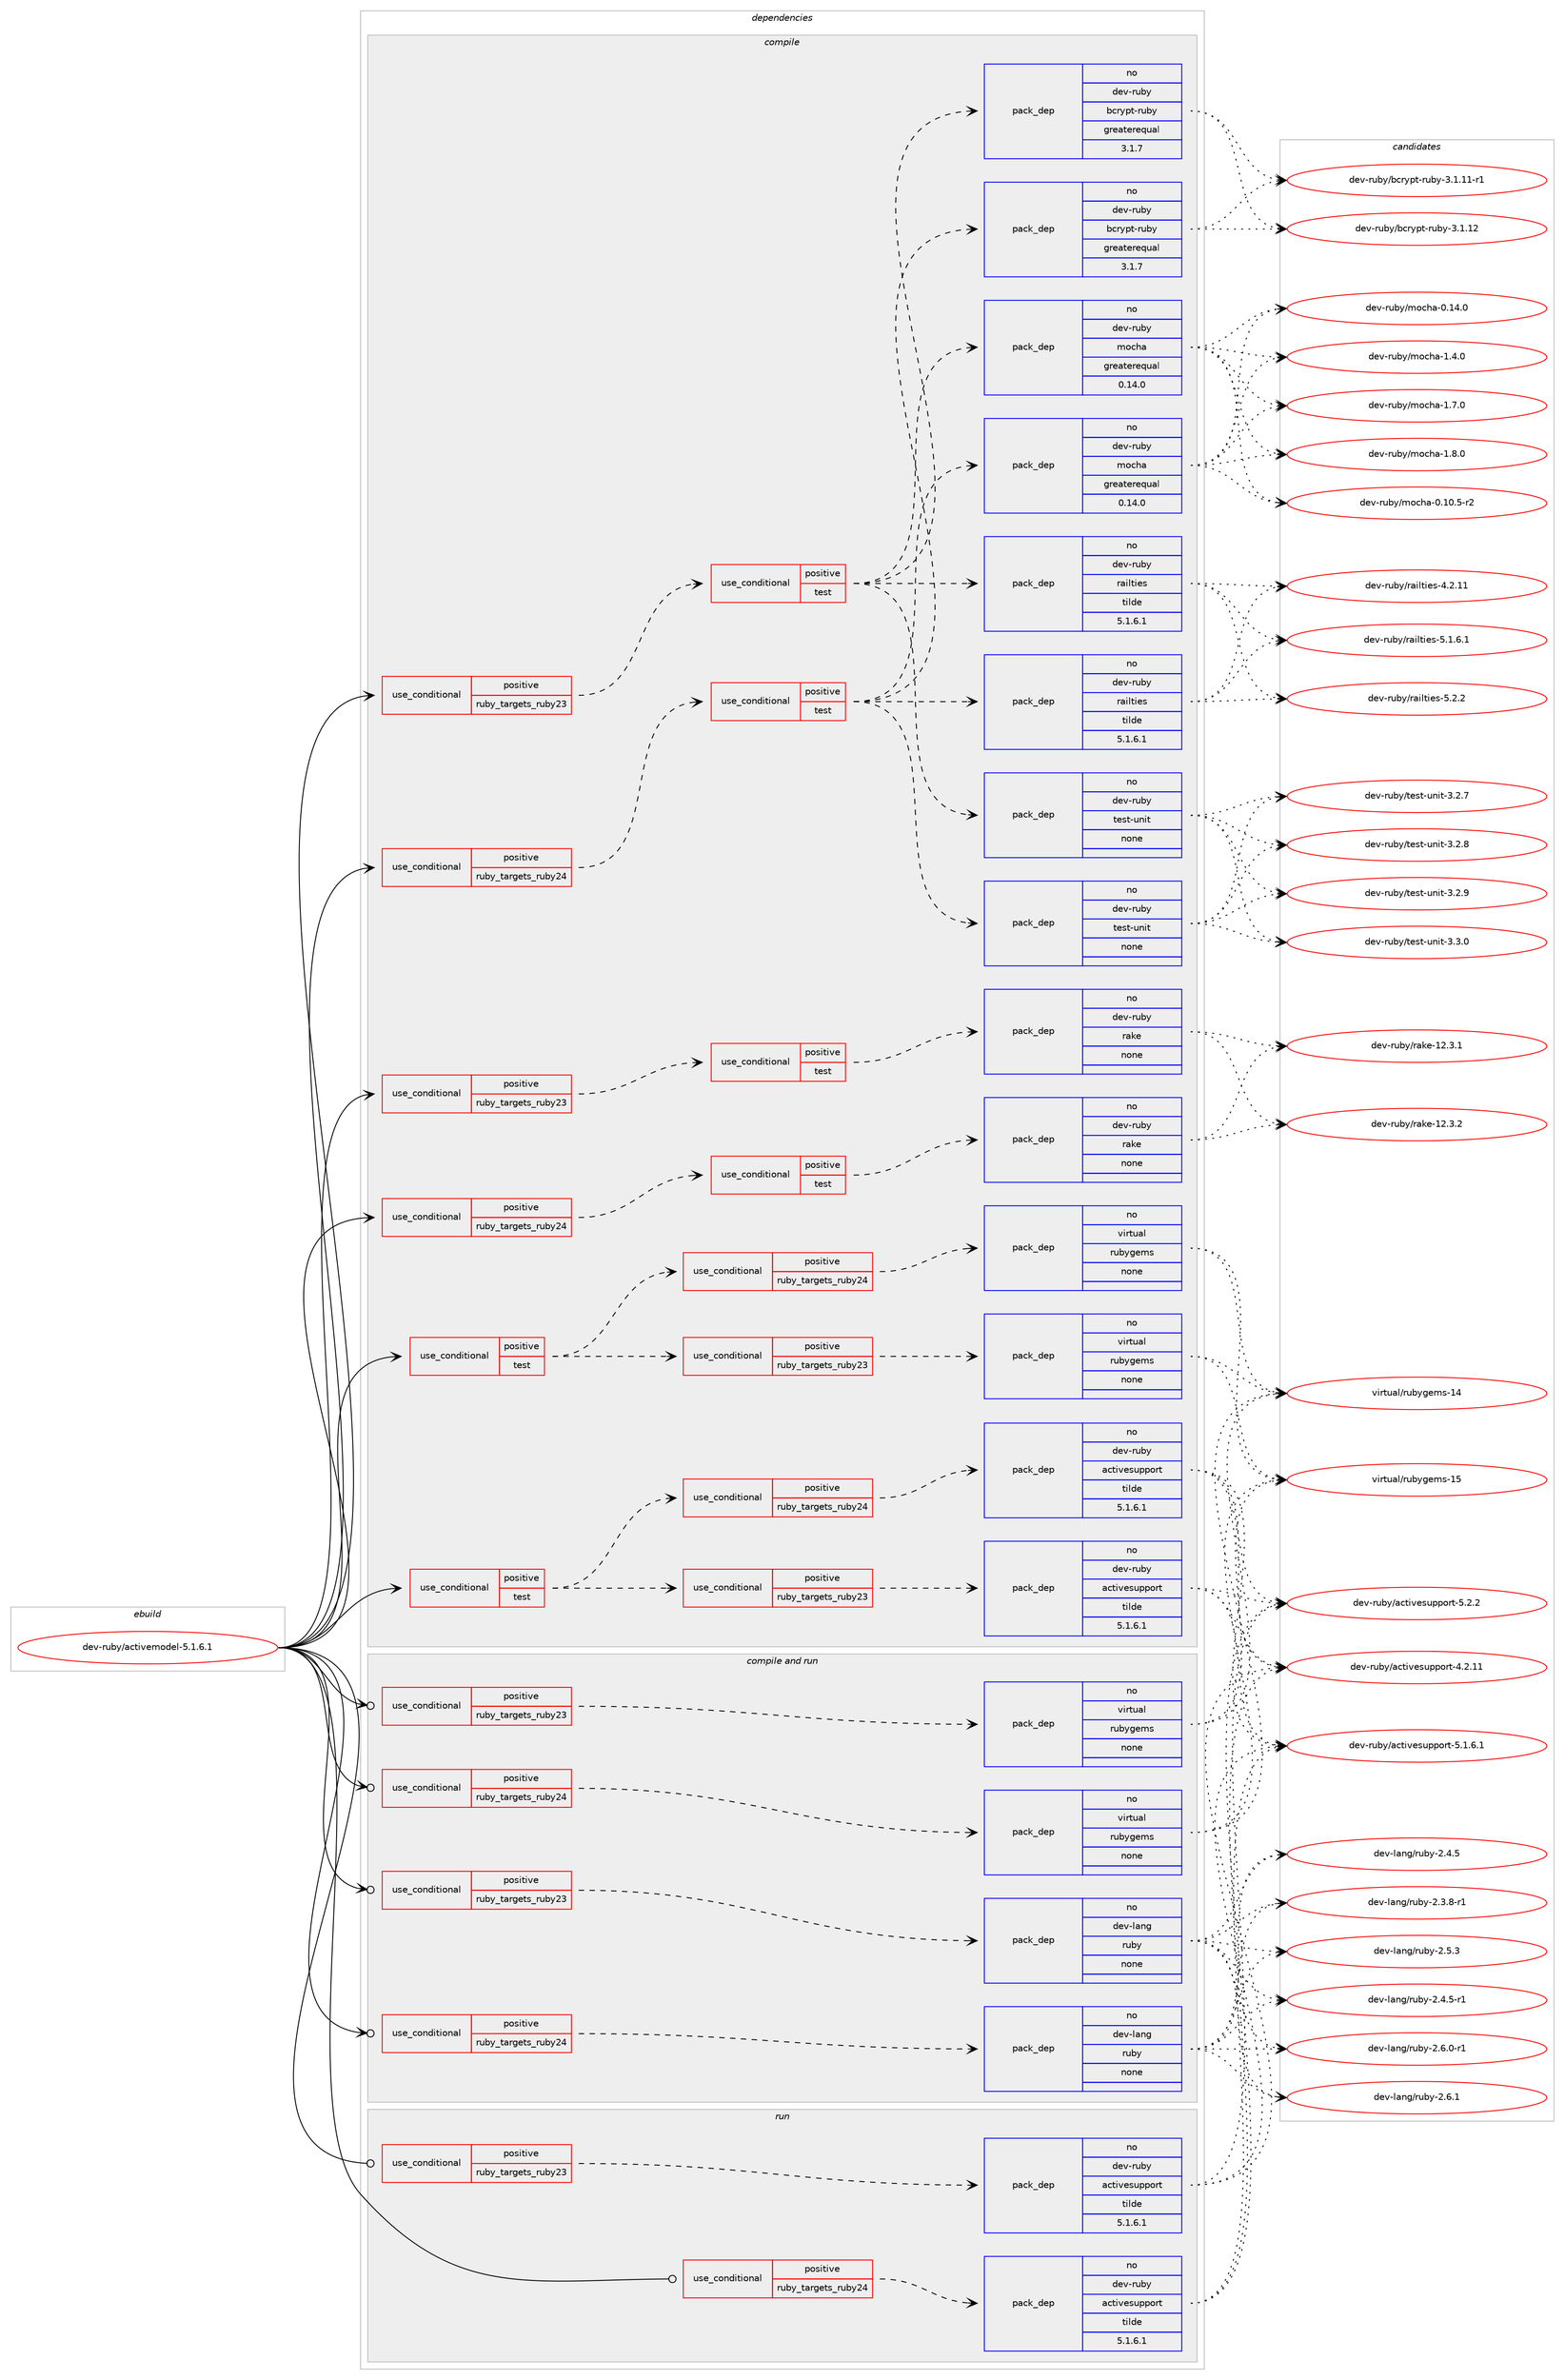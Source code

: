 digraph prolog {

# *************
# Graph options
# *************

newrank=true;
concentrate=true;
compound=true;
graph [rankdir=LR,fontname=Helvetica,fontsize=10,ranksep=1.5];#, ranksep=2.5, nodesep=0.2];
edge  [arrowhead=vee];
node  [fontname=Helvetica,fontsize=10];

# **********
# The ebuild
# **********

subgraph cluster_leftcol {
color=gray;
rank=same;
label=<<i>ebuild</i>>;
id [label="dev-ruby/activemodel-5.1.6.1", color=red, width=4, href="../dev-ruby/activemodel-5.1.6.1.svg"];
}

# ****************
# The dependencies
# ****************

subgraph cluster_midcol {
color=gray;
label=<<i>dependencies</i>>;
subgraph cluster_compile {
fillcolor="#eeeeee";
style=filled;
label=<<i>compile</i>>;
subgraph cond392471 {
dependency1479065 [label=<<TABLE BORDER="0" CELLBORDER="1" CELLSPACING="0" CELLPADDING="4"><TR><TD ROWSPAN="3" CELLPADDING="10">use_conditional</TD></TR><TR><TD>positive</TD></TR><TR><TD>ruby_targets_ruby23</TD></TR></TABLE>>, shape=none, color=red];
subgraph cond392472 {
dependency1479066 [label=<<TABLE BORDER="0" CELLBORDER="1" CELLSPACING="0" CELLPADDING="4"><TR><TD ROWSPAN="3" CELLPADDING="10">use_conditional</TD></TR><TR><TD>positive</TD></TR><TR><TD>test</TD></TR></TABLE>>, shape=none, color=red];
subgraph pack1063188 {
dependency1479067 [label=<<TABLE BORDER="0" CELLBORDER="1" CELLSPACING="0" CELLPADDING="4" WIDTH="220"><TR><TD ROWSPAN="6" CELLPADDING="30">pack_dep</TD></TR><TR><TD WIDTH="110">no</TD></TR><TR><TD>dev-ruby</TD></TR><TR><TD>railties</TD></TR><TR><TD>tilde</TD></TR><TR><TD>5.1.6.1</TD></TR></TABLE>>, shape=none, color=blue];
}
dependency1479066:e -> dependency1479067:w [weight=20,style="dashed",arrowhead="vee"];
subgraph pack1063189 {
dependency1479068 [label=<<TABLE BORDER="0" CELLBORDER="1" CELLSPACING="0" CELLPADDING="4" WIDTH="220"><TR><TD ROWSPAN="6" CELLPADDING="30">pack_dep</TD></TR><TR><TD WIDTH="110">no</TD></TR><TR><TD>dev-ruby</TD></TR><TR><TD>test-unit</TD></TR><TR><TD>none</TD></TR><TR><TD></TD></TR></TABLE>>, shape=none, color=blue];
}
dependency1479066:e -> dependency1479068:w [weight=20,style="dashed",arrowhead="vee"];
subgraph pack1063190 {
dependency1479069 [label=<<TABLE BORDER="0" CELLBORDER="1" CELLSPACING="0" CELLPADDING="4" WIDTH="220"><TR><TD ROWSPAN="6" CELLPADDING="30">pack_dep</TD></TR><TR><TD WIDTH="110">no</TD></TR><TR><TD>dev-ruby</TD></TR><TR><TD>mocha</TD></TR><TR><TD>greaterequal</TD></TR><TR><TD>0.14.0</TD></TR></TABLE>>, shape=none, color=blue];
}
dependency1479066:e -> dependency1479069:w [weight=20,style="dashed",arrowhead="vee"];
subgraph pack1063191 {
dependency1479070 [label=<<TABLE BORDER="0" CELLBORDER="1" CELLSPACING="0" CELLPADDING="4" WIDTH="220"><TR><TD ROWSPAN="6" CELLPADDING="30">pack_dep</TD></TR><TR><TD WIDTH="110">no</TD></TR><TR><TD>dev-ruby</TD></TR><TR><TD>bcrypt-ruby</TD></TR><TR><TD>greaterequal</TD></TR><TR><TD>3.1.7</TD></TR></TABLE>>, shape=none, color=blue];
}
dependency1479066:e -> dependency1479070:w [weight=20,style="dashed",arrowhead="vee"];
}
dependency1479065:e -> dependency1479066:w [weight=20,style="dashed",arrowhead="vee"];
}
id:e -> dependency1479065:w [weight=20,style="solid",arrowhead="vee"];
subgraph cond392473 {
dependency1479071 [label=<<TABLE BORDER="0" CELLBORDER="1" CELLSPACING="0" CELLPADDING="4"><TR><TD ROWSPAN="3" CELLPADDING="10">use_conditional</TD></TR><TR><TD>positive</TD></TR><TR><TD>ruby_targets_ruby23</TD></TR></TABLE>>, shape=none, color=red];
subgraph cond392474 {
dependency1479072 [label=<<TABLE BORDER="0" CELLBORDER="1" CELLSPACING="0" CELLPADDING="4"><TR><TD ROWSPAN="3" CELLPADDING="10">use_conditional</TD></TR><TR><TD>positive</TD></TR><TR><TD>test</TD></TR></TABLE>>, shape=none, color=red];
subgraph pack1063192 {
dependency1479073 [label=<<TABLE BORDER="0" CELLBORDER="1" CELLSPACING="0" CELLPADDING="4" WIDTH="220"><TR><TD ROWSPAN="6" CELLPADDING="30">pack_dep</TD></TR><TR><TD WIDTH="110">no</TD></TR><TR><TD>dev-ruby</TD></TR><TR><TD>rake</TD></TR><TR><TD>none</TD></TR><TR><TD></TD></TR></TABLE>>, shape=none, color=blue];
}
dependency1479072:e -> dependency1479073:w [weight=20,style="dashed",arrowhead="vee"];
}
dependency1479071:e -> dependency1479072:w [weight=20,style="dashed",arrowhead="vee"];
}
id:e -> dependency1479071:w [weight=20,style="solid",arrowhead="vee"];
subgraph cond392475 {
dependency1479074 [label=<<TABLE BORDER="0" CELLBORDER="1" CELLSPACING="0" CELLPADDING="4"><TR><TD ROWSPAN="3" CELLPADDING="10">use_conditional</TD></TR><TR><TD>positive</TD></TR><TR><TD>ruby_targets_ruby24</TD></TR></TABLE>>, shape=none, color=red];
subgraph cond392476 {
dependency1479075 [label=<<TABLE BORDER="0" CELLBORDER="1" CELLSPACING="0" CELLPADDING="4"><TR><TD ROWSPAN="3" CELLPADDING="10">use_conditional</TD></TR><TR><TD>positive</TD></TR><TR><TD>test</TD></TR></TABLE>>, shape=none, color=red];
subgraph pack1063193 {
dependency1479076 [label=<<TABLE BORDER="0" CELLBORDER="1" CELLSPACING="0" CELLPADDING="4" WIDTH="220"><TR><TD ROWSPAN="6" CELLPADDING="30">pack_dep</TD></TR><TR><TD WIDTH="110">no</TD></TR><TR><TD>dev-ruby</TD></TR><TR><TD>railties</TD></TR><TR><TD>tilde</TD></TR><TR><TD>5.1.6.1</TD></TR></TABLE>>, shape=none, color=blue];
}
dependency1479075:e -> dependency1479076:w [weight=20,style="dashed",arrowhead="vee"];
subgraph pack1063194 {
dependency1479077 [label=<<TABLE BORDER="0" CELLBORDER="1" CELLSPACING="0" CELLPADDING="4" WIDTH="220"><TR><TD ROWSPAN="6" CELLPADDING="30">pack_dep</TD></TR><TR><TD WIDTH="110">no</TD></TR><TR><TD>dev-ruby</TD></TR><TR><TD>test-unit</TD></TR><TR><TD>none</TD></TR><TR><TD></TD></TR></TABLE>>, shape=none, color=blue];
}
dependency1479075:e -> dependency1479077:w [weight=20,style="dashed",arrowhead="vee"];
subgraph pack1063195 {
dependency1479078 [label=<<TABLE BORDER="0" CELLBORDER="1" CELLSPACING="0" CELLPADDING="4" WIDTH="220"><TR><TD ROWSPAN="6" CELLPADDING="30">pack_dep</TD></TR><TR><TD WIDTH="110">no</TD></TR><TR><TD>dev-ruby</TD></TR><TR><TD>mocha</TD></TR><TR><TD>greaterequal</TD></TR><TR><TD>0.14.0</TD></TR></TABLE>>, shape=none, color=blue];
}
dependency1479075:e -> dependency1479078:w [weight=20,style="dashed",arrowhead="vee"];
subgraph pack1063196 {
dependency1479079 [label=<<TABLE BORDER="0" CELLBORDER="1" CELLSPACING="0" CELLPADDING="4" WIDTH="220"><TR><TD ROWSPAN="6" CELLPADDING="30">pack_dep</TD></TR><TR><TD WIDTH="110">no</TD></TR><TR><TD>dev-ruby</TD></TR><TR><TD>bcrypt-ruby</TD></TR><TR><TD>greaterequal</TD></TR><TR><TD>3.1.7</TD></TR></TABLE>>, shape=none, color=blue];
}
dependency1479075:e -> dependency1479079:w [weight=20,style="dashed",arrowhead="vee"];
}
dependency1479074:e -> dependency1479075:w [weight=20,style="dashed",arrowhead="vee"];
}
id:e -> dependency1479074:w [weight=20,style="solid",arrowhead="vee"];
subgraph cond392477 {
dependency1479080 [label=<<TABLE BORDER="0" CELLBORDER="1" CELLSPACING="0" CELLPADDING="4"><TR><TD ROWSPAN="3" CELLPADDING="10">use_conditional</TD></TR><TR><TD>positive</TD></TR><TR><TD>ruby_targets_ruby24</TD></TR></TABLE>>, shape=none, color=red];
subgraph cond392478 {
dependency1479081 [label=<<TABLE BORDER="0" CELLBORDER="1" CELLSPACING="0" CELLPADDING="4"><TR><TD ROWSPAN="3" CELLPADDING="10">use_conditional</TD></TR><TR><TD>positive</TD></TR><TR><TD>test</TD></TR></TABLE>>, shape=none, color=red];
subgraph pack1063197 {
dependency1479082 [label=<<TABLE BORDER="0" CELLBORDER="1" CELLSPACING="0" CELLPADDING="4" WIDTH="220"><TR><TD ROWSPAN="6" CELLPADDING="30">pack_dep</TD></TR><TR><TD WIDTH="110">no</TD></TR><TR><TD>dev-ruby</TD></TR><TR><TD>rake</TD></TR><TR><TD>none</TD></TR><TR><TD></TD></TR></TABLE>>, shape=none, color=blue];
}
dependency1479081:e -> dependency1479082:w [weight=20,style="dashed",arrowhead="vee"];
}
dependency1479080:e -> dependency1479081:w [weight=20,style="dashed",arrowhead="vee"];
}
id:e -> dependency1479080:w [weight=20,style="solid",arrowhead="vee"];
subgraph cond392479 {
dependency1479083 [label=<<TABLE BORDER="0" CELLBORDER="1" CELLSPACING="0" CELLPADDING="4"><TR><TD ROWSPAN="3" CELLPADDING="10">use_conditional</TD></TR><TR><TD>positive</TD></TR><TR><TD>test</TD></TR></TABLE>>, shape=none, color=red];
subgraph cond392480 {
dependency1479084 [label=<<TABLE BORDER="0" CELLBORDER="1" CELLSPACING="0" CELLPADDING="4"><TR><TD ROWSPAN="3" CELLPADDING="10">use_conditional</TD></TR><TR><TD>positive</TD></TR><TR><TD>ruby_targets_ruby23</TD></TR></TABLE>>, shape=none, color=red];
subgraph pack1063198 {
dependency1479085 [label=<<TABLE BORDER="0" CELLBORDER="1" CELLSPACING="0" CELLPADDING="4" WIDTH="220"><TR><TD ROWSPAN="6" CELLPADDING="30">pack_dep</TD></TR><TR><TD WIDTH="110">no</TD></TR><TR><TD>dev-ruby</TD></TR><TR><TD>activesupport</TD></TR><TR><TD>tilde</TD></TR><TR><TD>5.1.6.1</TD></TR></TABLE>>, shape=none, color=blue];
}
dependency1479084:e -> dependency1479085:w [weight=20,style="dashed",arrowhead="vee"];
}
dependency1479083:e -> dependency1479084:w [weight=20,style="dashed",arrowhead="vee"];
subgraph cond392481 {
dependency1479086 [label=<<TABLE BORDER="0" CELLBORDER="1" CELLSPACING="0" CELLPADDING="4"><TR><TD ROWSPAN="3" CELLPADDING="10">use_conditional</TD></TR><TR><TD>positive</TD></TR><TR><TD>ruby_targets_ruby24</TD></TR></TABLE>>, shape=none, color=red];
subgraph pack1063199 {
dependency1479087 [label=<<TABLE BORDER="0" CELLBORDER="1" CELLSPACING="0" CELLPADDING="4" WIDTH="220"><TR><TD ROWSPAN="6" CELLPADDING="30">pack_dep</TD></TR><TR><TD WIDTH="110">no</TD></TR><TR><TD>dev-ruby</TD></TR><TR><TD>activesupport</TD></TR><TR><TD>tilde</TD></TR><TR><TD>5.1.6.1</TD></TR></TABLE>>, shape=none, color=blue];
}
dependency1479086:e -> dependency1479087:w [weight=20,style="dashed",arrowhead="vee"];
}
dependency1479083:e -> dependency1479086:w [weight=20,style="dashed",arrowhead="vee"];
}
id:e -> dependency1479083:w [weight=20,style="solid",arrowhead="vee"];
subgraph cond392482 {
dependency1479088 [label=<<TABLE BORDER="0" CELLBORDER="1" CELLSPACING="0" CELLPADDING="4"><TR><TD ROWSPAN="3" CELLPADDING="10">use_conditional</TD></TR><TR><TD>positive</TD></TR><TR><TD>test</TD></TR></TABLE>>, shape=none, color=red];
subgraph cond392483 {
dependency1479089 [label=<<TABLE BORDER="0" CELLBORDER="1" CELLSPACING="0" CELLPADDING="4"><TR><TD ROWSPAN="3" CELLPADDING="10">use_conditional</TD></TR><TR><TD>positive</TD></TR><TR><TD>ruby_targets_ruby23</TD></TR></TABLE>>, shape=none, color=red];
subgraph pack1063200 {
dependency1479090 [label=<<TABLE BORDER="0" CELLBORDER="1" CELLSPACING="0" CELLPADDING="4" WIDTH="220"><TR><TD ROWSPAN="6" CELLPADDING="30">pack_dep</TD></TR><TR><TD WIDTH="110">no</TD></TR><TR><TD>virtual</TD></TR><TR><TD>rubygems</TD></TR><TR><TD>none</TD></TR><TR><TD></TD></TR></TABLE>>, shape=none, color=blue];
}
dependency1479089:e -> dependency1479090:w [weight=20,style="dashed",arrowhead="vee"];
}
dependency1479088:e -> dependency1479089:w [weight=20,style="dashed",arrowhead="vee"];
subgraph cond392484 {
dependency1479091 [label=<<TABLE BORDER="0" CELLBORDER="1" CELLSPACING="0" CELLPADDING="4"><TR><TD ROWSPAN="3" CELLPADDING="10">use_conditional</TD></TR><TR><TD>positive</TD></TR><TR><TD>ruby_targets_ruby24</TD></TR></TABLE>>, shape=none, color=red];
subgraph pack1063201 {
dependency1479092 [label=<<TABLE BORDER="0" CELLBORDER="1" CELLSPACING="0" CELLPADDING="4" WIDTH="220"><TR><TD ROWSPAN="6" CELLPADDING="30">pack_dep</TD></TR><TR><TD WIDTH="110">no</TD></TR><TR><TD>virtual</TD></TR><TR><TD>rubygems</TD></TR><TR><TD>none</TD></TR><TR><TD></TD></TR></TABLE>>, shape=none, color=blue];
}
dependency1479091:e -> dependency1479092:w [weight=20,style="dashed",arrowhead="vee"];
}
dependency1479088:e -> dependency1479091:w [weight=20,style="dashed",arrowhead="vee"];
}
id:e -> dependency1479088:w [weight=20,style="solid",arrowhead="vee"];
}
subgraph cluster_compileandrun {
fillcolor="#eeeeee";
style=filled;
label=<<i>compile and run</i>>;
subgraph cond392485 {
dependency1479093 [label=<<TABLE BORDER="0" CELLBORDER="1" CELLSPACING="0" CELLPADDING="4"><TR><TD ROWSPAN="3" CELLPADDING="10">use_conditional</TD></TR><TR><TD>positive</TD></TR><TR><TD>ruby_targets_ruby23</TD></TR></TABLE>>, shape=none, color=red];
subgraph pack1063202 {
dependency1479094 [label=<<TABLE BORDER="0" CELLBORDER="1" CELLSPACING="0" CELLPADDING="4" WIDTH="220"><TR><TD ROWSPAN="6" CELLPADDING="30">pack_dep</TD></TR><TR><TD WIDTH="110">no</TD></TR><TR><TD>dev-lang</TD></TR><TR><TD>ruby</TD></TR><TR><TD>none</TD></TR><TR><TD></TD></TR></TABLE>>, shape=none, color=blue];
}
dependency1479093:e -> dependency1479094:w [weight=20,style="dashed",arrowhead="vee"];
}
id:e -> dependency1479093:w [weight=20,style="solid",arrowhead="odotvee"];
subgraph cond392486 {
dependency1479095 [label=<<TABLE BORDER="0" CELLBORDER="1" CELLSPACING="0" CELLPADDING="4"><TR><TD ROWSPAN="3" CELLPADDING="10">use_conditional</TD></TR><TR><TD>positive</TD></TR><TR><TD>ruby_targets_ruby23</TD></TR></TABLE>>, shape=none, color=red];
subgraph pack1063203 {
dependency1479096 [label=<<TABLE BORDER="0" CELLBORDER="1" CELLSPACING="0" CELLPADDING="4" WIDTH="220"><TR><TD ROWSPAN="6" CELLPADDING="30">pack_dep</TD></TR><TR><TD WIDTH="110">no</TD></TR><TR><TD>virtual</TD></TR><TR><TD>rubygems</TD></TR><TR><TD>none</TD></TR><TR><TD></TD></TR></TABLE>>, shape=none, color=blue];
}
dependency1479095:e -> dependency1479096:w [weight=20,style="dashed",arrowhead="vee"];
}
id:e -> dependency1479095:w [weight=20,style="solid",arrowhead="odotvee"];
subgraph cond392487 {
dependency1479097 [label=<<TABLE BORDER="0" CELLBORDER="1" CELLSPACING="0" CELLPADDING="4"><TR><TD ROWSPAN="3" CELLPADDING="10">use_conditional</TD></TR><TR><TD>positive</TD></TR><TR><TD>ruby_targets_ruby24</TD></TR></TABLE>>, shape=none, color=red];
subgraph pack1063204 {
dependency1479098 [label=<<TABLE BORDER="0" CELLBORDER="1" CELLSPACING="0" CELLPADDING="4" WIDTH="220"><TR><TD ROWSPAN="6" CELLPADDING="30">pack_dep</TD></TR><TR><TD WIDTH="110">no</TD></TR><TR><TD>dev-lang</TD></TR><TR><TD>ruby</TD></TR><TR><TD>none</TD></TR><TR><TD></TD></TR></TABLE>>, shape=none, color=blue];
}
dependency1479097:e -> dependency1479098:w [weight=20,style="dashed",arrowhead="vee"];
}
id:e -> dependency1479097:w [weight=20,style="solid",arrowhead="odotvee"];
subgraph cond392488 {
dependency1479099 [label=<<TABLE BORDER="0" CELLBORDER="1" CELLSPACING="0" CELLPADDING="4"><TR><TD ROWSPAN="3" CELLPADDING="10">use_conditional</TD></TR><TR><TD>positive</TD></TR><TR><TD>ruby_targets_ruby24</TD></TR></TABLE>>, shape=none, color=red];
subgraph pack1063205 {
dependency1479100 [label=<<TABLE BORDER="0" CELLBORDER="1" CELLSPACING="0" CELLPADDING="4" WIDTH="220"><TR><TD ROWSPAN="6" CELLPADDING="30">pack_dep</TD></TR><TR><TD WIDTH="110">no</TD></TR><TR><TD>virtual</TD></TR><TR><TD>rubygems</TD></TR><TR><TD>none</TD></TR><TR><TD></TD></TR></TABLE>>, shape=none, color=blue];
}
dependency1479099:e -> dependency1479100:w [weight=20,style="dashed",arrowhead="vee"];
}
id:e -> dependency1479099:w [weight=20,style="solid",arrowhead="odotvee"];
}
subgraph cluster_run {
fillcolor="#eeeeee";
style=filled;
label=<<i>run</i>>;
subgraph cond392489 {
dependency1479101 [label=<<TABLE BORDER="0" CELLBORDER="1" CELLSPACING="0" CELLPADDING="4"><TR><TD ROWSPAN="3" CELLPADDING="10">use_conditional</TD></TR><TR><TD>positive</TD></TR><TR><TD>ruby_targets_ruby23</TD></TR></TABLE>>, shape=none, color=red];
subgraph pack1063206 {
dependency1479102 [label=<<TABLE BORDER="0" CELLBORDER="1" CELLSPACING="0" CELLPADDING="4" WIDTH="220"><TR><TD ROWSPAN="6" CELLPADDING="30">pack_dep</TD></TR><TR><TD WIDTH="110">no</TD></TR><TR><TD>dev-ruby</TD></TR><TR><TD>activesupport</TD></TR><TR><TD>tilde</TD></TR><TR><TD>5.1.6.1</TD></TR></TABLE>>, shape=none, color=blue];
}
dependency1479101:e -> dependency1479102:w [weight=20,style="dashed",arrowhead="vee"];
}
id:e -> dependency1479101:w [weight=20,style="solid",arrowhead="odot"];
subgraph cond392490 {
dependency1479103 [label=<<TABLE BORDER="0" CELLBORDER="1" CELLSPACING="0" CELLPADDING="4"><TR><TD ROWSPAN="3" CELLPADDING="10">use_conditional</TD></TR><TR><TD>positive</TD></TR><TR><TD>ruby_targets_ruby24</TD></TR></TABLE>>, shape=none, color=red];
subgraph pack1063207 {
dependency1479104 [label=<<TABLE BORDER="0" CELLBORDER="1" CELLSPACING="0" CELLPADDING="4" WIDTH="220"><TR><TD ROWSPAN="6" CELLPADDING="30">pack_dep</TD></TR><TR><TD WIDTH="110">no</TD></TR><TR><TD>dev-ruby</TD></TR><TR><TD>activesupport</TD></TR><TR><TD>tilde</TD></TR><TR><TD>5.1.6.1</TD></TR></TABLE>>, shape=none, color=blue];
}
dependency1479103:e -> dependency1479104:w [weight=20,style="dashed",arrowhead="vee"];
}
id:e -> dependency1479103:w [weight=20,style="solid",arrowhead="odot"];
}
}

# **************
# The candidates
# **************

subgraph cluster_choices {
rank=same;
color=gray;
label=<<i>candidates</i>>;

subgraph choice1063188 {
color=black;
nodesep=1;
choice1001011184511411798121471149710510811610510111545524650464949 [label="dev-ruby/railties-4.2.11", color=red, width=4,href="../dev-ruby/railties-4.2.11.svg"];
choice100101118451141179812147114971051081161051011154553464946544649 [label="dev-ruby/railties-5.1.6.1", color=red, width=4,href="../dev-ruby/railties-5.1.6.1.svg"];
choice10010111845114117981214711497105108116105101115455346504650 [label="dev-ruby/railties-5.2.2", color=red, width=4,href="../dev-ruby/railties-5.2.2.svg"];
dependency1479067:e -> choice1001011184511411798121471149710510811610510111545524650464949:w [style=dotted,weight="100"];
dependency1479067:e -> choice100101118451141179812147114971051081161051011154553464946544649:w [style=dotted,weight="100"];
dependency1479067:e -> choice10010111845114117981214711497105108116105101115455346504650:w [style=dotted,weight="100"];
}
subgraph choice1063189 {
color=black;
nodesep=1;
choice10010111845114117981214711610111511645117110105116455146504655 [label="dev-ruby/test-unit-3.2.7", color=red, width=4,href="../dev-ruby/test-unit-3.2.7.svg"];
choice10010111845114117981214711610111511645117110105116455146504656 [label="dev-ruby/test-unit-3.2.8", color=red, width=4,href="../dev-ruby/test-unit-3.2.8.svg"];
choice10010111845114117981214711610111511645117110105116455146504657 [label="dev-ruby/test-unit-3.2.9", color=red, width=4,href="../dev-ruby/test-unit-3.2.9.svg"];
choice10010111845114117981214711610111511645117110105116455146514648 [label="dev-ruby/test-unit-3.3.0", color=red, width=4,href="../dev-ruby/test-unit-3.3.0.svg"];
dependency1479068:e -> choice10010111845114117981214711610111511645117110105116455146504655:w [style=dotted,weight="100"];
dependency1479068:e -> choice10010111845114117981214711610111511645117110105116455146504656:w [style=dotted,weight="100"];
dependency1479068:e -> choice10010111845114117981214711610111511645117110105116455146504657:w [style=dotted,weight="100"];
dependency1479068:e -> choice10010111845114117981214711610111511645117110105116455146514648:w [style=dotted,weight="100"];
}
subgraph choice1063190 {
color=black;
nodesep=1;
choice1001011184511411798121471091119910497454846494846534511450 [label="dev-ruby/mocha-0.10.5-r2", color=red, width=4,href="../dev-ruby/mocha-0.10.5-r2.svg"];
choice100101118451141179812147109111991049745484649524648 [label="dev-ruby/mocha-0.14.0", color=red, width=4,href="../dev-ruby/mocha-0.14.0.svg"];
choice1001011184511411798121471091119910497454946524648 [label="dev-ruby/mocha-1.4.0", color=red, width=4,href="../dev-ruby/mocha-1.4.0.svg"];
choice1001011184511411798121471091119910497454946554648 [label="dev-ruby/mocha-1.7.0", color=red, width=4,href="../dev-ruby/mocha-1.7.0.svg"];
choice1001011184511411798121471091119910497454946564648 [label="dev-ruby/mocha-1.8.0", color=red, width=4,href="../dev-ruby/mocha-1.8.0.svg"];
dependency1479069:e -> choice1001011184511411798121471091119910497454846494846534511450:w [style=dotted,weight="100"];
dependency1479069:e -> choice100101118451141179812147109111991049745484649524648:w [style=dotted,weight="100"];
dependency1479069:e -> choice1001011184511411798121471091119910497454946524648:w [style=dotted,weight="100"];
dependency1479069:e -> choice1001011184511411798121471091119910497454946554648:w [style=dotted,weight="100"];
dependency1479069:e -> choice1001011184511411798121471091119910497454946564648:w [style=dotted,weight="100"];
}
subgraph choice1063191 {
color=black;
nodesep=1;
choice10010111845114117981214798991141211121164511411798121455146494649494511449 [label="dev-ruby/bcrypt-ruby-3.1.11-r1", color=red, width=4,href="../dev-ruby/bcrypt-ruby-3.1.11-r1.svg"];
choice1001011184511411798121479899114121112116451141179812145514649464950 [label="dev-ruby/bcrypt-ruby-3.1.12", color=red, width=4,href="../dev-ruby/bcrypt-ruby-3.1.12.svg"];
dependency1479070:e -> choice10010111845114117981214798991141211121164511411798121455146494649494511449:w [style=dotted,weight="100"];
dependency1479070:e -> choice1001011184511411798121479899114121112116451141179812145514649464950:w [style=dotted,weight="100"];
}
subgraph choice1063192 {
color=black;
nodesep=1;
choice1001011184511411798121471149710710145495046514649 [label="dev-ruby/rake-12.3.1", color=red, width=4,href="../dev-ruby/rake-12.3.1.svg"];
choice1001011184511411798121471149710710145495046514650 [label="dev-ruby/rake-12.3.2", color=red, width=4,href="../dev-ruby/rake-12.3.2.svg"];
dependency1479073:e -> choice1001011184511411798121471149710710145495046514649:w [style=dotted,weight="100"];
dependency1479073:e -> choice1001011184511411798121471149710710145495046514650:w [style=dotted,weight="100"];
}
subgraph choice1063193 {
color=black;
nodesep=1;
choice1001011184511411798121471149710510811610510111545524650464949 [label="dev-ruby/railties-4.2.11", color=red, width=4,href="../dev-ruby/railties-4.2.11.svg"];
choice100101118451141179812147114971051081161051011154553464946544649 [label="dev-ruby/railties-5.1.6.1", color=red, width=4,href="../dev-ruby/railties-5.1.6.1.svg"];
choice10010111845114117981214711497105108116105101115455346504650 [label="dev-ruby/railties-5.2.2", color=red, width=4,href="../dev-ruby/railties-5.2.2.svg"];
dependency1479076:e -> choice1001011184511411798121471149710510811610510111545524650464949:w [style=dotted,weight="100"];
dependency1479076:e -> choice100101118451141179812147114971051081161051011154553464946544649:w [style=dotted,weight="100"];
dependency1479076:e -> choice10010111845114117981214711497105108116105101115455346504650:w [style=dotted,weight="100"];
}
subgraph choice1063194 {
color=black;
nodesep=1;
choice10010111845114117981214711610111511645117110105116455146504655 [label="dev-ruby/test-unit-3.2.7", color=red, width=4,href="../dev-ruby/test-unit-3.2.7.svg"];
choice10010111845114117981214711610111511645117110105116455146504656 [label="dev-ruby/test-unit-3.2.8", color=red, width=4,href="../dev-ruby/test-unit-3.2.8.svg"];
choice10010111845114117981214711610111511645117110105116455146504657 [label="dev-ruby/test-unit-3.2.9", color=red, width=4,href="../dev-ruby/test-unit-3.2.9.svg"];
choice10010111845114117981214711610111511645117110105116455146514648 [label="dev-ruby/test-unit-3.3.0", color=red, width=4,href="../dev-ruby/test-unit-3.3.0.svg"];
dependency1479077:e -> choice10010111845114117981214711610111511645117110105116455146504655:w [style=dotted,weight="100"];
dependency1479077:e -> choice10010111845114117981214711610111511645117110105116455146504656:w [style=dotted,weight="100"];
dependency1479077:e -> choice10010111845114117981214711610111511645117110105116455146504657:w [style=dotted,weight="100"];
dependency1479077:e -> choice10010111845114117981214711610111511645117110105116455146514648:w [style=dotted,weight="100"];
}
subgraph choice1063195 {
color=black;
nodesep=1;
choice1001011184511411798121471091119910497454846494846534511450 [label="dev-ruby/mocha-0.10.5-r2", color=red, width=4,href="../dev-ruby/mocha-0.10.5-r2.svg"];
choice100101118451141179812147109111991049745484649524648 [label="dev-ruby/mocha-0.14.0", color=red, width=4,href="../dev-ruby/mocha-0.14.0.svg"];
choice1001011184511411798121471091119910497454946524648 [label="dev-ruby/mocha-1.4.0", color=red, width=4,href="../dev-ruby/mocha-1.4.0.svg"];
choice1001011184511411798121471091119910497454946554648 [label="dev-ruby/mocha-1.7.0", color=red, width=4,href="../dev-ruby/mocha-1.7.0.svg"];
choice1001011184511411798121471091119910497454946564648 [label="dev-ruby/mocha-1.8.0", color=red, width=4,href="../dev-ruby/mocha-1.8.0.svg"];
dependency1479078:e -> choice1001011184511411798121471091119910497454846494846534511450:w [style=dotted,weight="100"];
dependency1479078:e -> choice100101118451141179812147109111991049745484649524648:w [style=dotted,weight="100"];
dependency1479078:e -> choice1001011184511411798121471091119910497454946524648:w [style=dotted,weight="100"];
dependency1479078:e -> choice1001011184511411798121471091119910497454946554648:w [style=dotted,weight="100"];
dependency1479078:e -> choice1001011184511411798121471091119910497454946564648:w [style=dotted,weight="100"];
}
subgraph choice1063196 {
color=black;
nodesep=1;
choice10010111845114117981214798991141211121164511411798121455146494649494511449 [label="dev-ruby/bcrypt-ruby-3.1.11-r1", color=red, width=4,href="../dev-ruby/bcrypt-ruby-3.1.11-r1.svg"];
choice1001011184511411798121479899114121112116451141179812145514649464950 [label="dev-ruby/bcrypt-ruby-3.1.12", color=red, width=4,href="../dev-ruby/bcrypt-ruby-3.1.12.svg"];
dependency1479079:e -> choice10010111845114117981214798991141211121164511411798121455146494649494511449:w [style=dotted,weight="100"];
dependency1479079:e -> choice1001011184511411798121479899114121112116451141179812145514649464950:w [style=dotted,weight="100"];
}
subgraph choice1063197 {
color=black;
nodesep=1;
choice1001011184511411798121471149710710145495046514649 [label="dev-ruby/rake-12.3.1", color=red, width=4,href="../dev-ruby/rake-12.3.1.svg"];
choice1001011184511411798121471149710710145495046514650 [label="dev-ruby/rake-12.3.2", color=red, width=4,href="../dev-ruby/rake-12.3.2.svg"];
dependency1479082:e -> choice1001011184511411798121471149710710145495046514649:w [style=dotted,weight="100"];
dependency1479082:e -> choice1001011184511411798121471149710710145495046514650:w [style=dotted,weight="100"];
}
subgraph choice1063198 {
color=black;
nodesep=1;
choice100101118451141179812147979911610511810111511711211211111411645524650464949 [label="dev-ruby/activesupport-4.2.11", color=red, width=4,href="../dev-ruby/activesupport-4.2.11.svg"];
choice10010111845114117981214797991161051181011151171121121111141164553464946544649 [label="dev-ruby/activesupport-5.1.6.1", color=red, width=4,href="../dev-ruby/activesupport-5.1.6.1.svg"];
choice1001011184511411798121479799116105118101115117112112111114116455346504650 [label="dev-ruby/activesupport-5.2.2", color=red, width=4,href="../dev-ruby/activesupport-5.2.2.svg"];
dependency1479085:e -> choice100101118451141179812147979911610511810111511711211211111411645524650464949:w [style=dotted,weight="100"];
dependency1479085:e -> choice10010111845114117981214797991161051181011151171121121111141164553464946544649:w [style=dotted,weight="100"];
dependency1479085:e -> choice1001011184511411798121479799116105118101115117112112111114116455346504650:w [style=dotted,weight="100"];
}
subgraph choice1063199 {
color=black;
nodesep=1;
choice100101118451141179812147979911610511810111511711211211111411645524650464949 [label="dev-ruby/activesupport-4.2.11", color=red, width=4,href="../dev-ruby/activesupport-4.2.11.svg"];
choice10010111845114117981214797991161051181011151171121121111141164553464946544649 [label="dev-ruby/activesupport-5.1.6.1", color=red, width=4,href="../dev-ruby/activesupport-5.1.6.1.svg"];
choice1001011184511411798121479799116105118101115117112112111114116455346504650 [label="dev-ruby/activesupport-5.2.2", color=red, width=4,href="../dev-ruby/activesupport-5.2.2.svg"];
dependency1479087:e -> choice100101118451141179812147979911610511810111511711211211111411645524650464949:w [style=dotted,weight="100"];
dependency1479087:e -> choice10010111845114117981214797991161051181011151171121121111141164553464946544649:w [style=dotted,weight="100"];
dependency1479087:e -> choice1001011184511411798121479799116105118101115117112112111114116455346504650:w [style=dotted,weight="100"];
}
subgraph choice1063200 {
color=black;
nodesep=1;
choice118105114116117971084711411798121103101109115454952 [label="virtual/rubygems-14", color=red, width=4,href="../virtual/rubygems-14.svg"];
choice118105114116117971084711411798121103101109115454953 [label="virtual/rubygems-15", color=red, width=4,href="../virtual/rubygems-15.svg"];
dependency1479090:e -> choice118105114116117971084711411798121103101109115454952:w [style=dotted,weight="100"];
dependency1479090:e -> choice118105114116117971084711411798121103101109115454953:w [style=dotted,weight="100"];
}
subgraph choice1063201 {
color=black;
nodesep=1;
choice118105114116117971084711411798121103101109115454952 [label="virtual/rubygems-14", color=red, width=4,href="../virtual/rubygems-14.svg"];
choice118105114116117971084711411798121103101109115454953 [label="virtual/rubygems-15", color=red, width=4,href="../virtual/rubygems-15.svg"];
dependency1479092:e -> choice118105114116117971084711411798121103101109115454952:w [style=dotted,weight="100"];
dependency1479092:e -> choice118105114116117971084711411798121103101109115454953:w [style=dotted,weight="100"];
}
subgraph choice1063202 {
color=black;
nodesep=1;
choice100101118451089711010347114117981214550465146564511449 [label="dev-lang/ruby-2.3.8-r1", color=red, width=4,href="../dev-lang/ruby-2.3.8-r1.svg"];
choice10010111845108971101034711411798121455046524653 [label="dev-lang/ruby-2.4.5", color=red, width=4,href="../dev-lang/ruby-2.4.5.svg"];
choice100101118451089711010347114117981214550465246534511449 [label="dev-lang/ruby-2.4.5-r1", color=red, width=4,href="../dev-lang/ruby-2.4.5-r1.svg"];
choice10010111845108971101034711411798121455046534651 [label="dev-lang/ruby-2.5.3", color=red, width=4,href="../dev-lang/ruby-2.5.3.svg"];
choice100101118451089711010347114117981214550465446484511449 [label="dev-lang/ruby-2.6.0-r1", color=red, width=4,href="../dev-lang/ruby-2.6.0-r1.svg"];
choice10010111845108971101034711411798121455046544649 [label="dev-lang/ruby-2.6.1", color=red, width=4,href="../dev-lang/ruby-2.6.1.svg"];
dependency1479094:e -> choice100101118451089711010347114117981214550465146564511449:w [style=dotted,weight="100"];
dependency1479094:e -> choice10010111845108971101034711411798121455046524653:w [style=dotted,weight="100"];
dependency1479094:e -> choice100101118451089711010347114117981214550465246534511449:w [style=dotted,weight="100"];
dependency1479094:e -> choice10010111845108971101034711411798121455046534651:w [style=dotted,weight="100"];
dependency1479094:e -> choice100101118451089711010347114117981214550465446484511449:w [style=dotted,weight="100"];
dependency1479094:e -> choice10010111845108971101034711411798121455046544649:w [style=dotted,weight="100"];
}
subgraph choice1063203 {
color=black;
nodesep=1;
choice118105114116117971084711411798121103101109115454952 [label="virtual/rubygems-14", color=red, width=4,href="../virtual/rubygems-14.svg"];
choice118105114116117971084711411798121103101109115454953 [label="virtual/rubygems-15", color=red, width=4,href="../virtual/rubygems-15.svg"];
dependency1479096:e -> choice118105114116117971084711411798121103101109115454952:w [style=dotted,weight="100"];
dependency1479096:e -> choice118105114116117971084711411798121103101109115454953:w [style=dotted,weight="100"];
}
subgraph choice1063204 {
color=black;
nodesep=1;
choice100101118451089711010347114117981214550465146564511449 [label="dev-lang/ruby-2.3.8-r1", color=red, width=4,href="../dev-lang/ruby-2.3.8-r1.svg"];
choice10010111845108971101034711411798121455046524653 [label="dev-lang/ruby-2.4.5", color=red, width=4,href="../dev-lang/ruby-2.4.5.svg"];
choice100101118451089711010347114117981214550465246534511449 [label="dev-lang/ruby-2.4.5-r1", color=red, width=4,href="../dev-lang/ruby-2.4.5-r1.svg"];
choice10010111845108971101034711411798121455046534651 [label="dev-lang/ruby-2.5.3", color=red, width=4,href="../dev-lang/ruby-2.5.3.svg"];
choice100101118451089711010347114117981214550465446484511449 [label="dev-lang/ruby-2.6.0-r1", color=red, width=4,href="../dev-lang/ruby-2.6.0-r1.svg"];
choice10010111845108971101034711411798121455046544649 [label="dev-lang/ruby-2.6.1", color=red, width=4,href="../dev-lang/ruby-2.6.1.svg"];
dependency1479098:e -> choice100101118451089711010347114117981214550465146564511449:w [style=dotted,weight="100"];
dependency1479098:e -> choice10010111845108971101034711411798121455046524653:w [style=dotted,weight="100"];
dependency1479098:e -> choice100101118451089711010347114117981214550465246534511449:w [style=dotted,weight="100"];
dependency1479098:e -> choice10010111845108971101034711411798121455046534651:w [style=dotted,weight="100"];
dependency1479098:e -> choice100101118451089711010347114117981214550465446484511449:w [style=dotted,weight="100"];
dependency1479098:e -> choice10010111845108971101034711411798121455046544649:w [style=dotted,weight="100"];
}
subgraph choice1063205 {
color=black;
nodesep=1;
choice118105114116117971084711411798121103101109115454952 [label="virtual/rubygems-14", color=red, width=4,href="../virtual/rubygems-14.svg"];
choice118105114116117971084711411798121103101109115454953 [label="virtual/rubygems-15", color=red, width=4,href="../virtual/rubygems-15.svg"];
dependency1479100:e -> choice118105114116117971084711411798121103101109115454952:w [style=dotted,weight="100"];
dependency1479100:e -> choice118105114116117971084711411798121103101109115454953:w [style=dotted,weight="100"];
}
subgraph choice1063206 {
color=black;
nodesep=1;
choice100101118451141179812147979911610511810111511711211211111411645524650464949 [label="dev-ruby/activesupport-4.2.11", color=red, width=4,href="../dev-ruby/activesupport-4.2.11.svg"];
choice10010111845114117981214797991161051181011151171121121111141164553464946544649 [label="dev-ruby/activesupport-5.1.6.1", color=red, width=4,href="../dev-ruby/activesupport-5.1.6.1.svg"];
choice1001011184511411798121479799116105118101115117112112111114116455346504650 [label="dev-ruby/activesupport-5.2.2", color=red, width=4,href="../dev-ruby/activesupport-5.2.2.svg"];
dependency1479102:e -> choice100101118451141179812147979911610511810111511711211211111411645524650464949:w [style=dotted,weight="100"];
dependency1479102:e -> choice10010111845114117981214797991161051181011151171121121111141164553464946544649:w [style=dotted,weight="100"];
dependency1479102:e -> choice1001011184511411798121479799116105118101115117112112111114116455346504650:w [style=dotted,weight="100"];
}
subgraph choice1063207 {
color=black;
nodesep=1;
choice100101118451141179812147979911610511810111511711211211111411645524650464949 [label="dev-ruby/activesupport-4.2.11", color=red, width=4,href="../dev-ruby/activesupport-4.2.11.svg"];
choice10010111845114117981214797991161051181011151171121121111141164553464946544649 [label="dev-ruby/activesupport-5.1.6.1", color=red, width=4,href="../dev-ruby/activesupport-5.1.6.1.svg"];
choice1001011184511411798121479799116105118101115117112112111114116455346504650 [label="dev-ruby/activesupport-5.2.2", color=red, width=4,href="../dev-ruby/activesupport-5.2.2.svg"];
dependency1479104:e -> choice100101118451141179812147979911610511810111511711211211111411645524650464949:w [style=dotted,weight="100"];
dependency1479104:e -> choice10010111845114117981214797991161051181011151171121121111141164553464946544649:w [style=dotted,weight="100"];
dependency1479104:e -> choice1001011184511411798121479799116105118101115117112112111114116455346504650:w [style=dotted,weight="100"];
}
}

}
